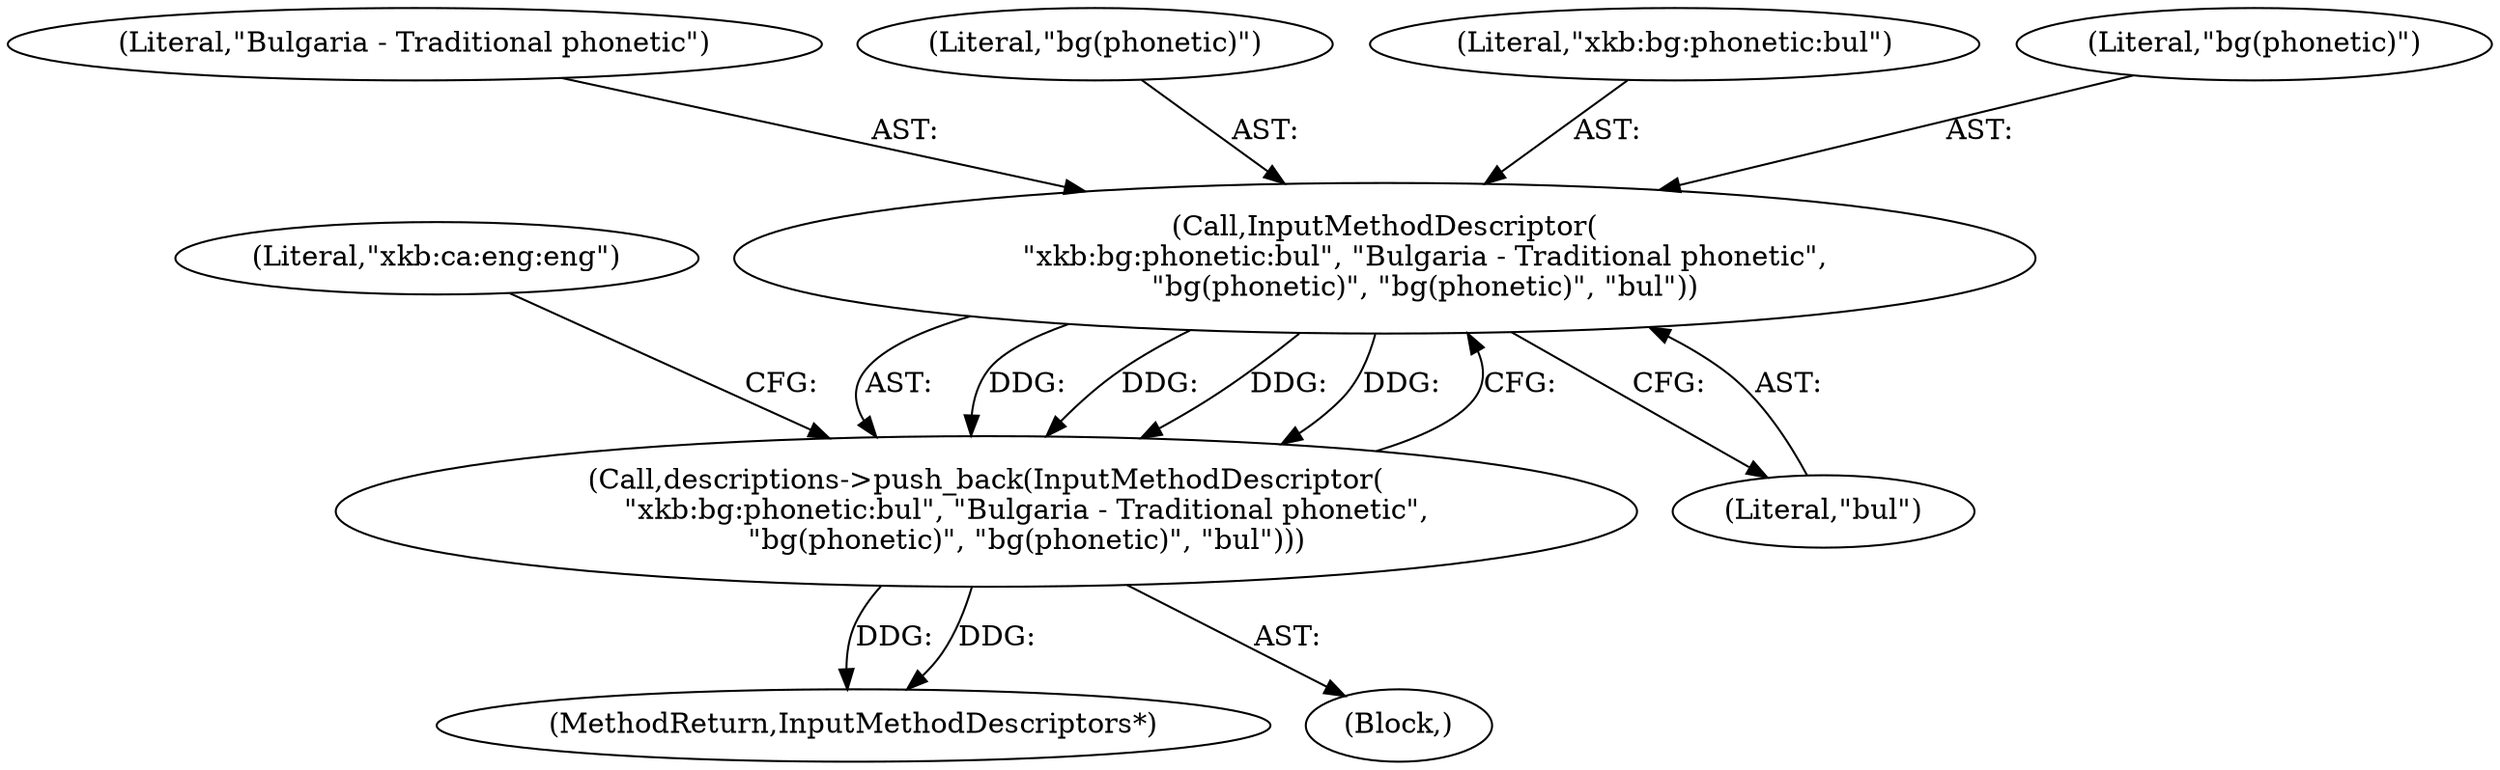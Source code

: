 digraph "1_Chrome_dc7b094a338c6c521f918f478e993f0f74bbea0d_12@del" {
"1000377" [label="(Call,InputMethodDescriptor(\n         \"xkb:bg:phonetic:bul\", \"Bulgaria - Traditional phonetic\",\n         \"bg(phonetic)\", \"bg(phonetic)\", \"bul\"))"];
"1000376" [label="(Call,descriptions->push_back(InputMethodDescriptor(\n         \"xkb:bg:phonetic:bul\", \"Bulgaria - Traditional phonetic\",\n         \"bg(phonetic)\", \"bg(phonetic)\", \"bul\")))"];
"1000382" [label="(Literal,\"bul\")"];
"1000581" [label="(MethodReturn,InputMethodDescriptors*)"];
"1000379" [label="(Literal,\"Bulgaria - Traditional phonetic\")"];
"1000385" [label="(Literal,\"xkb:ca:eng:eng\")"];
"1000376" [label="(Call,descriptions->push_back(InputMethodDescriptor(\n         \"xkb:bg:phonetic:bul\", \"Bulgaria - Traditional phonetic\",\n         \"bg(phonetic)\", \"bg(phonetic)\", \"bul\")))"];
"1000381" [label="(Literal,\"bg(phonetic)\")"];
"1000378" [label="(Literal,\"xkb:bg:phonetic:bul\")"];
"1000377" [label="(Call,InputMethodDescriptor(\n         \"xkb:bg:phonetic:bul\", \"Bulgaria - Traditional phonetic\",\n         \"bg(phonetic)\", \"bg(phonetic)\", \"bul\"))"];
"1000380" [label="(Literal,\"bg(phonetic)\")"];
"1000101" [label="(Block,)"];
"1000377" -> "1000376"  [label="AST: "];
"1000377" -> "1000382"  [label="CFG: "];
"1000378" -> "1000377"  [label="AST: "];
"1000379" -> "1000377"  [label="AST: "];
"1000380" -> "1000377"  [label="AST: "];
"1000381" -> "1000377"  [label="AST: "];
"1000382" -> "1000377"  [label="AST: "];
"1000376" -> "1000377"  [label="CFG: "];
"1000377" -> "1000376"  [label="DDG: "];
"1000377" -> "1000376"  [label="DDG: "];
"1000377" -> "1000376"  [label="DDG: "];
"1000377" -> "1000376"  [label="DDG: "];
"1000376" -> "1000101"  [label="AST: "];
"1000385" -> "1000376"  [label="CFG: "];
"1000376" -> "1000581"  [label="DDG: "];
"1000376" -> "1000581"  [label="DDG: "];
}
